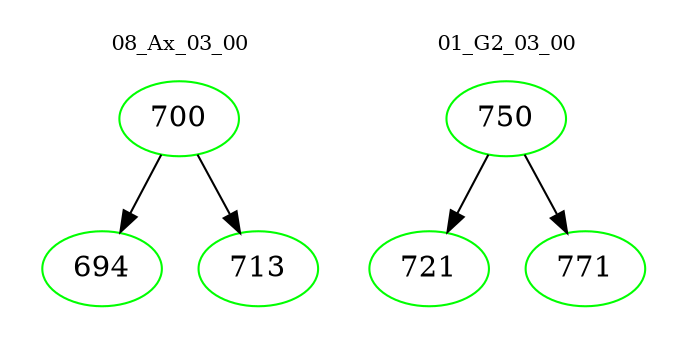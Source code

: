 digraph{
subgraph cluster_0 {
color = white
label = "08_Ax_03_00";
fontsize=10;
T0_700 [label="700", color="green"]
T0_700 -> T0_694 [color="black"]
T0_694 [label="694", color="green"]
T0_700 -> T0_713 [color="black"]
T0_713 [label="713", color="green"]
}
subgraph cluster_1 {
color = white
label = "01_G2_03_00";
fontsize=10;
T1_750 [label="750", color="green"]
T1_750 -> T1_721 [color="black"]
T1_721 [label="721", color="green"]
T1_750 -> T1_771 [color="black"]
T1_771 [label="771", color="green"]
}
}
